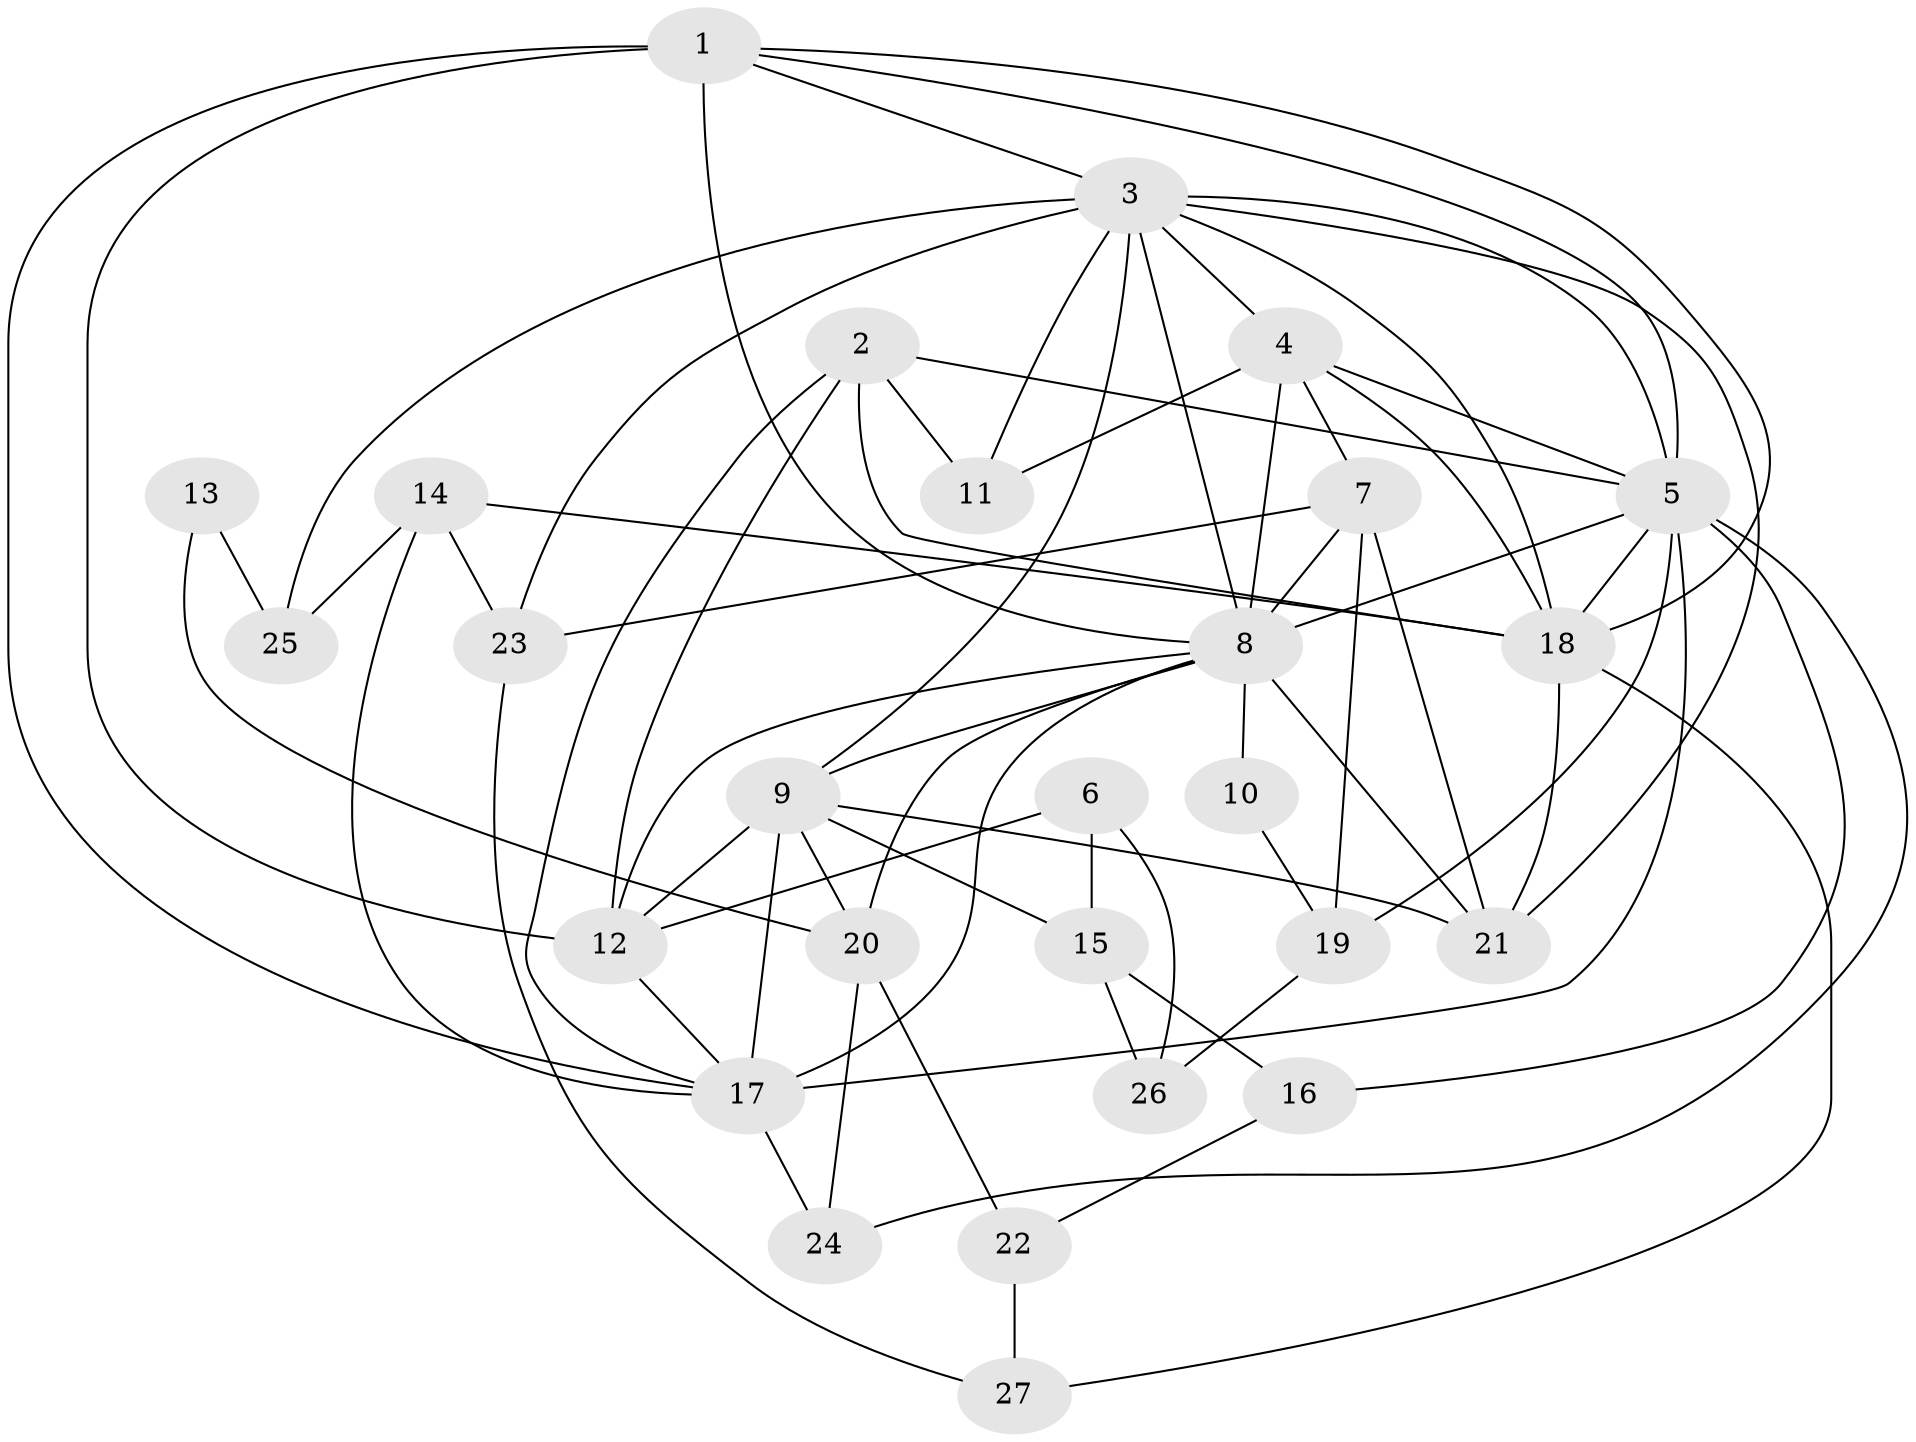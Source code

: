 // original degree distribution, {6: 0.09433962264150944, 5: 0.18867924528301888, 3: 0.24528301886792453, 4: 0.3584905660377358, 7: 0.018867924528301886, 2: 0.09433962264150944}
// Generated by graph-tools (version 1.1) at 2025/35/03/09/25 02:35:58]
// undirected, 27 vertices, 68 edges
graph export_dot {
graph [start="1"]
  node [color=gray90,style=filled];
  1;
  2;
  3;
  4;
  5;
  6;
  7;
  8;
  9;
  10;
  11;
  12;
  13;
  14;
  15;
  16;
  17;
  18;
  19;
  20;
  21;
  22;
  23;
  24;
  25;
  26;
  27;
  1 -- 3 [weight=1.0];
  1 -- 5 [weight=1.0];
  1 -- 8 [weight=1.0];
  1 -- 12 [weight=1.0];
  1 -- 17 [weight=1.0];
  1 -- 18 [weight=1.0];
  2 -- 5 [weight=1.0];
  2 -- 11 [weight=1.0];
  2 -- 12 [weight=1.0];
  2 -- 17 [weight=1.0];
  2 -- 18 [weight=1.0];
  3 -- 4 [weight=1.0];
  3 -- 5 [weight=1.0];
  3 -- 8 [weight=1.0];
  3 -- 9 [weight=1.0];
  3 -- 11 [weight=1.0];
  3 -- 18 [weight=2.0];
  3 -- 21 [weight=1.0];
  3 -- 23 [weight=1.0];
  3 -- 25 [weight=2.0];
  4 -- 5 [weight=1.0];
  4 -- 7 [weight=2.0];
  4 -- 8 [weight=2.0];
  4 -- 11 [weight=2.0];
  4 -- 18 [weight=1.0];
  5 -- 8 [weight=1.0];
  5 -- 16 [weight=1.0];
  5 -- 17 [weight=1.0];
  5 -- 18 [weight=1.0];
  5 -- 19 [weight=1.0];
  5 -- 24 [weight=1.0];
  6 -- 12 [weight=1.0];
  6 -- 15 [weight=1.0];
  6 -- 26 [weight=1.0];
  7 -- 8 [weight=2.0];
  7 -- 19 [weight=1.0];
  7 -- 21 [weight=1.0];
  7 -- 23 [weight=1.0];
  8 -- 9 [weight=1.0];
  8 -- 10 [weight=1.0];
  8 -- 12 [weight=1.0];
  8 -- 17 [weight=1.0];
  8 -- 20 [weight=1.0];
  8 -- 21 [weight=2.0];
  9 -- 12 [weight=1.0];
  9 -- 15 [weight=1.0];
  9 -- 17 [weight=3.0];
  9 -- 20 [weight=1.0];
  9 -- 21 [weight=1.0];
  10 -- 19 [weight=1.0];
  12 -- 17 [weight=1.0];
  13 -- 20 [weight=1.0];
  13 -- 25 [weight=1.0];
  14 -- 17 [weight=1.0];
  14 -- 18 [weight=1.0];
  14 -- 23 [weight=1.0];
  14 -- 25 [weight=1.0];
  15 -- 16 [weight=1.0];
  15 -- 26 [weight=1.0];
  16 -- 22 [weight=1.0];
  17 -- 24 [weight=2.0];
  18 -- 21 [weight=1.0];
  18 -- 27 [weight=1.0];
  19 -- 26 [weight=1.0];
  20 -- 22 [weight=1.0];
  20 -- 24 [weight=1.0];
  22 -- 27 [weight=1.0];
  23 -- 27 [weight=1.0];
}
